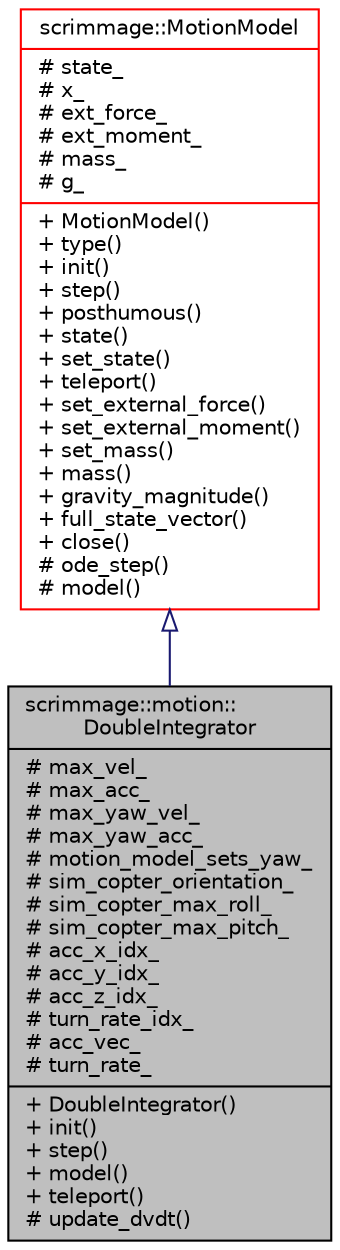 digraph "scrimmage::motion::DoubleIntegrator"
{
 // LATEX_PDF_SIZE
  edge [fontname="Helvetica",fontsize="10",labelfontname="Helvetica",labelfontsize="10"];
  node [fontname="Helvetica",fontsize="10",shape=record];
  Node1 [label="{scrimmage::motion::\lDoubleIntegrator\n|# max_vel_\l# max_acc_\l# max_yaw_vel_\l# max_yaw_acc_\l# motion_model_sets_yaw_\l# sim_copter_orientation_\l# sim_copter_max_roll_\l# sim_copter_max_pitch_\l# acc_x_idx_\l# acc_y_idx_\l# acc_z_idx_\l# turn_rate_idx_\l# acc_vec_\l# turn_rate_\l|+ DoubleIntegrator()\l+ init()\l+ step()\l+ model()\l+ teleport()\l# update_dvdt()\l}",height=0.2,width=0.4,color="black", fillcolor="grey75", style="filled", fontcolor="black",tooltip=" "];
  Node2 -> Node1 [dir="back",color="midnightblue",fontsize="10",style="solid",arrowtail="onormal",fontname="Helvetica"];
  Node2 [label="{scrimmage::MotionModel\n|# state_\l# x_\l# ext_force_\l# ext_moment_\l# mass_\l# g_\l|+ MotionModel()\l+ type()\l+ init()\l+ step()\l+ posthumous()\l+ state()\l+ set_state()\l+ teleport()\l+ set_external_force()\l+ set_external_moment()\l+ set_mass()\l+ mass()\l+ gravity_magnitude()\l+ full_state_vector()\l+ close()\l# ode_step()\l# model()\l}",height=0.2,width=0.4,color="red", fillcolor="white", style="filled",URL="$classscrimmage_1_1MotionModel.html",tooltip=" "];
}

